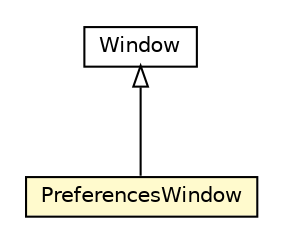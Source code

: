 #!/usr/local/bin/dot
#
# Class diagram 
# Generated by UMLGraph version R5_6-24-gf6e263 (http://www.umlgraph.org/)
#

digraph G {
	edge [fontname="Helvetica",fontsize=10,labelfontname="Helvetica",labelfontsize=10];
	node [fontname="Helvetica",fontsize=10,shape=plaintext];
	nodesep=0.25;
	ranksep=0.5;
	// org.universAAL.ucc.windows.PreferencesWindow
	c6512958 [label=<<table title="org.universAAL.ucc.windows.PreferencesWindow" border="0" cellborder="1" cellspacing="0" cellpadding="2" port="p" bgcolor="lemonChiffon" href="./PreferencesWindow.html">
		<tr><td><table border="0" cellspacing="0" cellpadding="1">
<tr><td align="center" balign="center"> PreferencesWindow </td></tr>
		</table></td></tr>
		</table>>, URL="./PreferencesWindow.html", fontname="Helvetica", fontcolor="black", fontsize=10.0];
	//org.universAAL.ucc.windows.PreferencesWindow extends com.vaadin.ui.Window
	c6512996:p -> c6512958:p [dir=back,arrowtail=empty];
	// com.vaadin.ui.Window
	c6512996 [label=<<table title="com.vaadin.ui.Window" border="0" cellborder="1" cellspacing="0" cellpadding="2" port="p" href="http://java.sun.com/j2se/1.4.2/docs/api/com/vaadin/ui/Window.html">
		<tr><td><table border="0" cellspacing="0" cellpadding="1">
<tr><td align="center" balign="center"> Window </td></tr>
		</table></td></tr>
		</table>>, URL="http://java.sun.com/j2se/1.4.2/docs/api/com/vaadin/ui/Window.html", fontname="Helvetica", fontcolor="black", fontsize=10.0];
}

